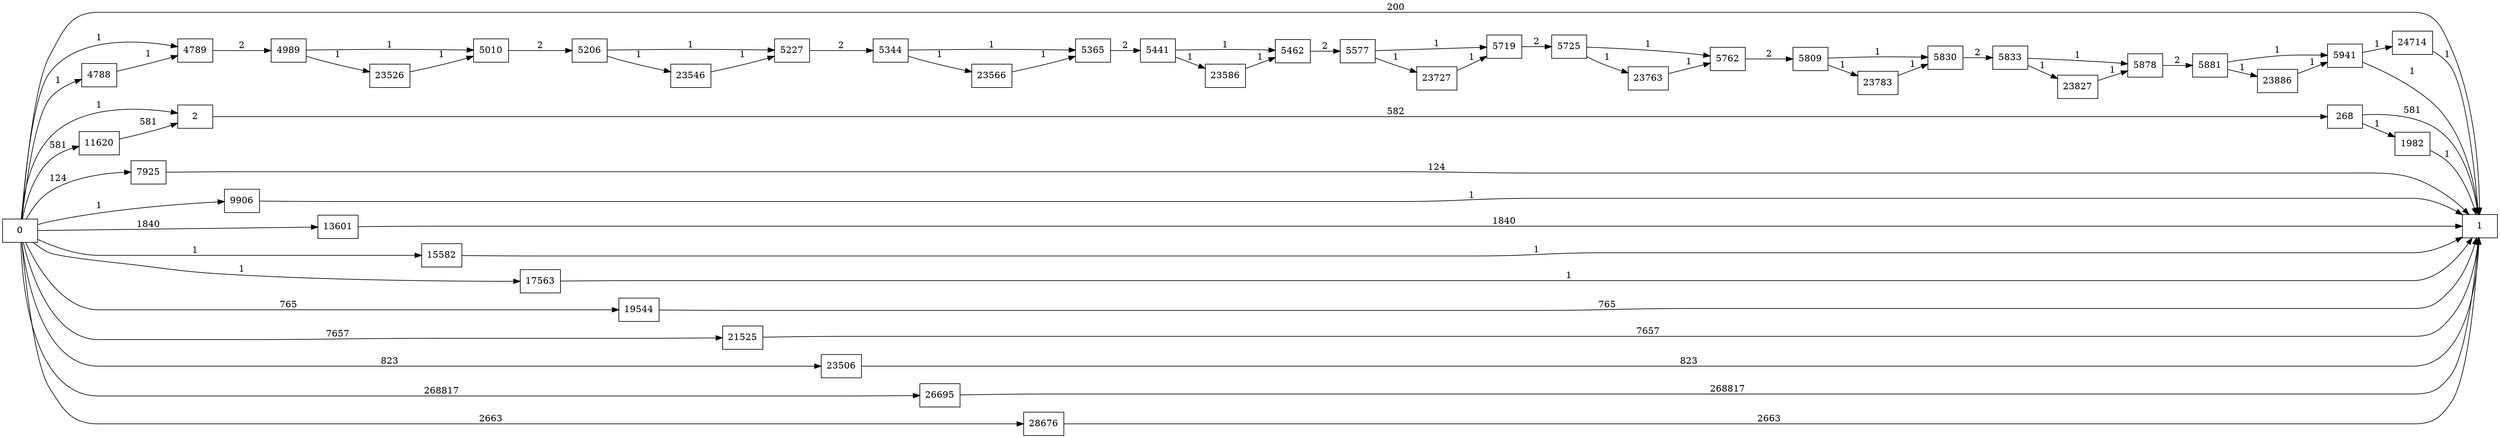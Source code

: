 digraph {
	graph [rankdir=LR]
	node [shape=rectangle]
	2 -> 268 [label=582]
	268 -> 1 [label=581]
	268 -> 1982 [label=1]
	1982 -> 1 [label=1]
	4788 -> 4789 [label=1]
	4789 -> 4989 [label=2]
	4989 -> 5010 [label=1]
	4989 -> 23526 [label=1]
	5010 -> 5206 [label=2]
	5206 -> 5227 [label=1]
	5206 -> 23546 [label=1]
	5227 -> 5344 [label=2]
	5344 -> 5365 [label=1]
	5344 -> 23566 [label=1]
	5365 -> 5441 [label=2]
	5441 -> 5462 [label=1]
	5441 -> 23586 [label=1]
	5462 -> 5577 [label=2]
	5577 -> 5719 [label=1]
	5577 -> 23727 [label=1]
	5719 -> 5725 [label=2]
	5725 -> 5762 [label=1]
	5725 -> 23763 [label=1]
	5762 -> 5809 [label=2]
	5809 -> 5830 [label=1]
	5809 -> 23783 [label=1]
	5830 -> 5833 [label=2]
	5833 -> 5878 [label=1]
	5833 -> 23827 [label=1]
	5878 -> 5881 [label=2]
	5881 -> 5941 [label=1]
	5881 -> 23886 [label=1]
	5941 -> 1 [label=1]
	5941 -> 24714 [label=1]
	7925 -> 1 [label=124]
	9906 -> 1 [label=1]
	11620 -> 2 [label=581]
	13601 -> 1 [label=1840]
	15582 -> 1 [label=1]
	17563 -> 1 [label=1]
	19544 -> 1 [label=765]
	21525 -> 1 [label=7657]
	23506 -> 1 [label=823]
	23526 -> 5010 [label=1]
	23546 -> 5227 [label=1]
	23566 -> 5365 [label=1]
	23586 -> 5462 [label=1]
	23727 -> 5719 [label=1]
	23763 -> 5762 [label=1]
	23783 -> 5830 [label=1]
	23827 -> 5878 [label=1]
	23886 -> 5941 [label=1]
	24714 -> 1 [label=1]
	26695 -> 1 [label=268817]
	28676 -> 1 [label=2663]
	0 -> 2 [label=1]
	0 -> 4789 [label=1]
	0 -> 1 [label=200]
	0 -> 4788 [label=1]
	0 -> 7925 [label=124]
	0 -> 9906 [label=1]
	0 -> 11620 [label=581]
	0 -> 13601 [label=1840]
	0 -> 15582 [label=1]
	0 -> 17563 [label=1]
	0 -> 19544 [label=765]
	0 -> 21525 [label=7657]
	0 -> 23506 [label=823]
	0 -> 26695 [label=268817]
	0 -> 28676 [label=2663]
}
